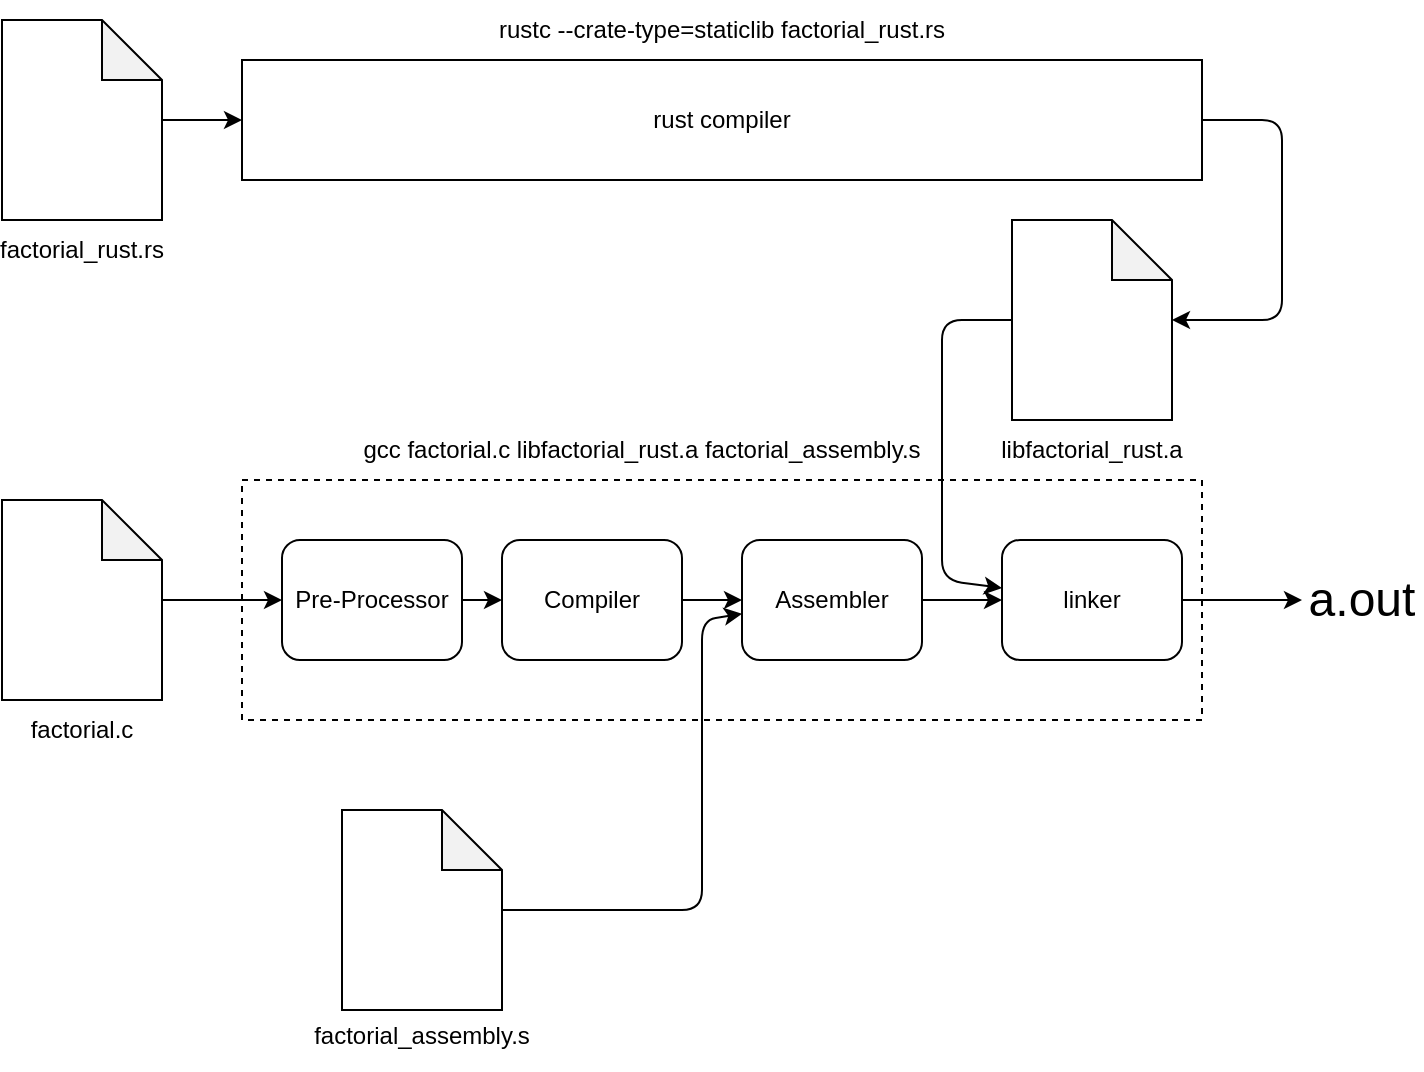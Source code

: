 <mxfile>
    <diagram id="xVHg20fk8hwaQMG40Erk" name="Page-1">
        <mxGraphModel dx="905" dy="653" grid="1" gridSize="10" guides="1" tooltips="1" connect="1" arrows="1" fold="1" page="1" pageScale="1" pageWidth="850" pageHeight="1100" math="0" shadow="0">
            <root>
                <mxCell id="0"/>
                <mxCell id="1" parent="0"/>
                <mxCell id="18" style="edgeStyle=none;html=1;" edge="1" parent="1" source="2" target="4">
                    <mxGeometry relative="1" as="geometry"/>
                </mxCell>
                <mxCell id="2" value="" style="shape=note;whiteSpace=wrap;html=1;backgroundOutline=1;darkOpacity=0.05;" vertex="1" parent="1">
                    <mxGeometry x="100" y="90" width="80" height="100" as="geometry"/>
                </mxCell>
                <mxCell id="7" value="" style="rounded=0;whiteSpace=wrap;html=1;dashed=1;" vertex="1" parent="1">
                    <mxGeometry x="220" y="320" width="480" height="120" as="geometry"/>
                </mxCell>
                <mxCell id="3" value="factorial_rust.rs" style="text;html=1;strokeColor=none;fillColor=none;align=center;verticalAlign=middle;whiteSpace=wrap;rounded=0;" vertex="1" parent="1">
                    <mxGeometry x="110" y="190" width="60" height="30" as="geometry"/>
                </mxCell>
                <mxCell id="19" style="edgeStyle=none;html=1;" edge="1" parent="1" source="4" target="8">
                    <mxGeometry relative="1" as="geometry">
                        <Array as="points">
                            <mxPoint x="740" y="140"/>
                            <mxPoint x="740" y="240"/>
                        </Array>
                    </mxGeometry>
                </mxCell>
                <mxCell id="4" value="rust compiler" style="rounded=0;whiteSpace=wrap;html=1;" vertex="1" parent="1">
                    <mxGeometry x="220" y="110" width="480" height="60" as="geometry"/>
                </mxCell>
                <mxCell id="14" style="edgeStyle=none;html=1;" edge="1" parent="1" target="10">
                    <mxGeometry relative="1" as="geometry">
                        <mxPoint x="180" y="380" as="sourcePoint"/>
                    </mxGeometry>
                </mxCell>
                <mxCell id="5" value="" style="shape=note;whiteSpace=wrap;html=1;backgroundOutline=1;darkOpacity=0.05;" vertex="1" parent="1">
                    <mxGeometry x="100" y="330" width="80" height="100" as="geometry"/>
                </mxCell>
                <mxCell id="6" value="factorial.c" style="text;html=1;strokeColor=none;fillColor=none;align=center;verticalAlign=middle;whiteSpace=wrap;rounded=0;" vertex="1" parent="1">
                    <mxGeometry x="110" y="430" width="60" height="30" as="geometry"/>
                </mxCell>
                <mxCell id="20" style="edgeStyle=none;html=1;" edge="1" parent="1" source="8" target="13">
                    <mxGeometry relative="1" as="geometry">
                        <Array as="points">
                            <mxPoint x="570" y="240"/>
                            <mxPoint x="570" y="370"/>
                        </Array>
                    </mxGeometry>
                </mxCell>
                <mxCell id="8" value="" style="shape=note;whiteSpace=wrap;html=1;backgroundOutline=1;darkOpacity=0.05;" vertex="1" parent="1">
                    <mxGeometry x="605" y="190" width="80" height="100" as="geometry"/>
                </mxCell>
                <mxCell id="9" value="libfactorial_rust.a" style="text;html=1;strokeColor=none;fillColor=none;align=center;verticalAlign=middle;whiteSpace=wrap;rounded=0;" vertex="1" parent="1">
                    <mxGeometry x="615" y="290" width="60" height="30" as="geometry"/>
                </mxCell>
                <mxCell id="15" style="edgeStyle=none;html=1;" edge="1" parent="1" source="10" target="11">
                    <mxGeometry relative="1" as="geometry"/>
                </mxCell>
                <mxCell id="10" value="Pre-Processor" style="rounded=1;whiteSpace=wrap;html=1;" vertex="1" parent="1">
                    <mxGeometry x="240" y="350" width="90" height="60" as="geometry"/>
                </mxCell>
                <mxCell id="16" style="edgeStyle=none;html=1;" edge="1" parent="1" source="11" target="12">
                    <mxGeometry relative="1" as="geometry"/>
                </mxCell>
                <mxCell id="11" value="Compiler" style="rounded=1;whiteSpace=wrap;html=1;" vertex="1" parent="1">
                    <mxGeometry x="350" y="350" width="90" height="60" as="geometry"/>
                </mxCell>
                <mxCell id="17" style="edgeStyle=none;html=1;" edge="1" parent="1" source="12" target="13">
                    <mxGeometry relative="1" as="geometry"/>
                </mxCell>
                <mxCell id="12" value="Assembler" style="rounded=1;whiteSpace=wrap;html=1;" vertex="1" parent="1">
                    <mxGeometry x="470" y="350" width="90" height="60" as="geometry"/>
                </mxCell>
                <mxCell id="23" style="edgeStyle=none;html=1;" edge="1" parent="1" source="13" target="22">
                    <mxGeometry relative="1" as="geometry"/>
                </mxCell>
                <mxCell id="13" value="linker" style="rounded=1;whiteSpace=wrap;html=1;" vertex="1" parent="1">
                    <mxGeometry x="600" y="350" width="90" height="60" as="geometry"/>
                </mxCell>
                <mxCell id="21" value="rustc --crate-type=staticlib factorial_rust.rs" style="text;html=1;strokeColor=none;fillColor=none;align=center;verticalAlign=middle;whiteSpace=wrap;rounded=0;" vertex="1" parent="1">
                    <mxGeometry x="220" y="80" width="480" height="30" as="geometry"/>
                </mxCell>
                <mxCell id="22" value="&lt;font style=&quot;font-size: 24px;&quot;&gt;a.out&lt;/font&gt;" style="text;html=1;strokeColor=none;fillColor=none;align=center;verticalAlign=middle;whiteSpace=wrap;rounded=0;" vertex="1" parent="1">
                    <mxGeometry x="750" y="365" width="60" height="30" as="geometry"/>
                </mxCell>
                <mxCell id="26" style="edgeStyle=none;html=1;fontSize=24;" edge="1" parent="1" source="24" target="12">
                    <mxGeometry relative="1" as="geometry">
                        <Array as="points">
                            <mxPoint x="450" y="535"/>
                            <mxPoint x="450" y="390"/>
                        </Array>
                    </mxGeometry>
                </mxCell>
                <mxCell id="24" value="" style="shape=note;whiteSpace=wrap;html=1;backgroundOutline=1;darkOpacity=0.05;" vertex="1" parent="1">
                    <mxGeometry x="270" y="485" width="80" height="100" as="geometry"/>
                </mxCell>
                <mxCell id="25" value="factorial_assembly.s" style="text;html=1;strokeColor=none;fillColor=none;align=center;verticalAlign=middle;whiteSpace=wrap;rounded=0;" vertex="1" parent="1">
                    <mxGeometry x="280" y="580" width="60" height="35" as="geometry"/>
                </mxCell>
                <mxCell id="27" value="&lt;font style=&quot;font-size: 12px;&quot;&gt;gcc factorial.c libfactorial_rust.a factorial_assembly.s&lt;/font&gt;" style="text;html=1;strokeColor=none;fillColor=none;align=center;verticalAlign=middle;whiteSpace=wrap;rounded=0;fontSize=12;" vertex="1" parent="1">
                    <mxGeometry x="270" y="290" width="300" height="30" as="geometry"/>
                </mxCell>
            </root>
        </mxGraphModel>
    </diagram>
</mxfile>